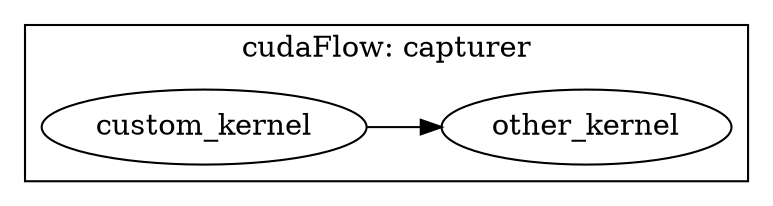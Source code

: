 digraph cudaFlowCapturer {
  rankdir="LR";
  subgraph cluster_capturer{
    label="cudaFlow: capturer"
    custom_kernel -> other_kernel;
  }
}
